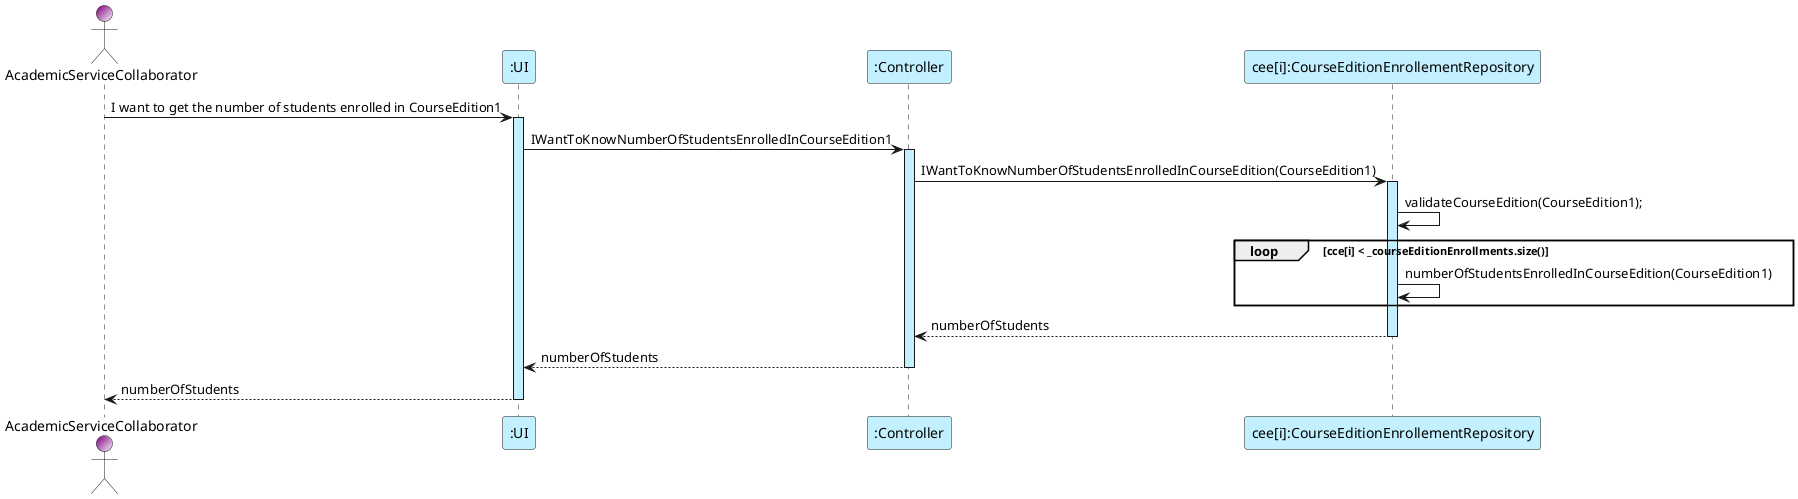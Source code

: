 @startuml
'https://plantuml.com/sequence-diagram

actor AcademicServiceCollaborator as ASC #Purple/White
participant ":UI" as UI #application
participant ":Controller" as C #application
participant "cee[i]:CourseEditionEnrollementRepository" as CEER #application

ASC -> UI : I want to get the number of students enrolled in CourseEdition1
activate UI #application
UI -> C  : IWantToKnowNumberOfStudentsEnrolledInCourseEdition1
activate C #application
C -> CEER : IWantToKnowNumberOfStudentsEnrolledInCourseEdition(CourseEdition1)
activate CEER #application

CEER -> CEER : validateCourseEdition(CourseEdition1);

loop cce[i] < _courseEditionEnrollments.size()
    CEER -> CEER : numberOfStudentsEnrolledInCourseEdition(CourseEdition1)
end loop

C <-- CEER : numberOfStudents
deactivate CEER #application
UI <-- C : numberOfStudents
deactivate C #application
ASC <-- UI : numberOfStudents
deactivate UI #application

@enduml